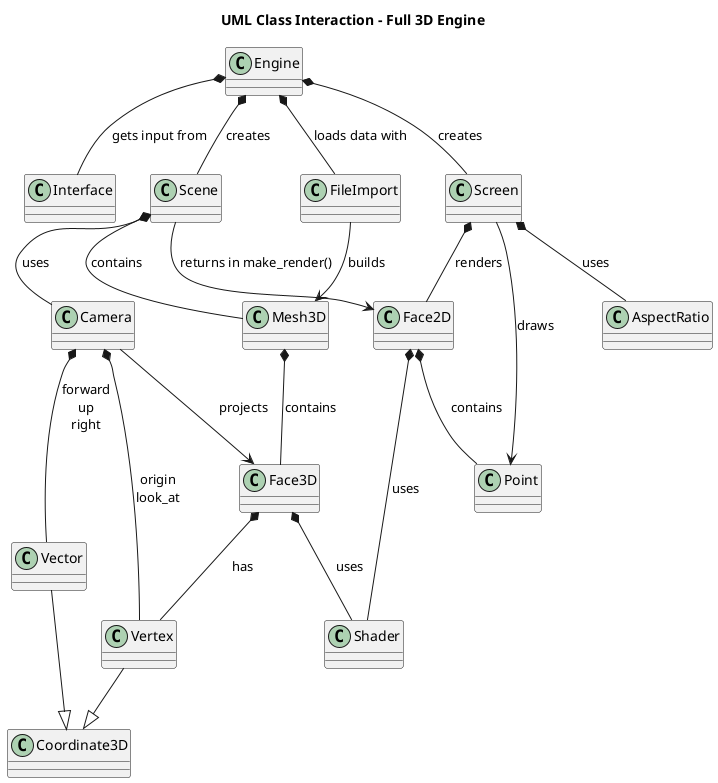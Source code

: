 @startuml FullClassInteraction
title "UML Class Interaction – Full 3D Engine"

' === Core Engine and Control ===
class Engine
class Interface
class FileImport

' === Scene and Rendering ===
class Scene
class Screen
class Camera
class AspectRatio

' === Geometry & Rendering Objects ===
class Mesh3D
class Face3D
class Face2D
class Vertex
class Vector
class Point
class Shader

' === Relationships ===

' Engine relationships
Engine *-- Interface : "gets input from"
Engine *-- FileImport : "loads data with"
Engine *-- Scene : "creates"
Engine *-- Screen : "creates"

' FileImport relationships
FileImport --> Mesh3D : "builds"
Mesh3D *-- Face3D : "contains"
Face3D *-- Vertex : "has"
Face3D *-- Shader : "uses"

' Scene relationships
Scene *-- Camera : "uses"
Scene *-- Mesh3D : "contains"
Scene --> Face2D : "returns in make_render()"

' Camera relationships
Camera *-- Vertex : "origin\nlook_at"
Camera *-- Vector : "forward\nup\nright"
Camera --> Face3D : "projects"

' Screen relationships
Screen *-- Face2D : "renders"
Screen *-- AspectRatio : "uses"
Screen --> Point : "draws"

' Face2D relationships
Face2D *-- Point : "contains"
Face2D *-- Shader : "uses"

' Vector & Vertex inherit Coordinate3D
class Coordinate3D
Vertex --|> Coordinate3D
Vector --|> Coordinate3D

@enduml
